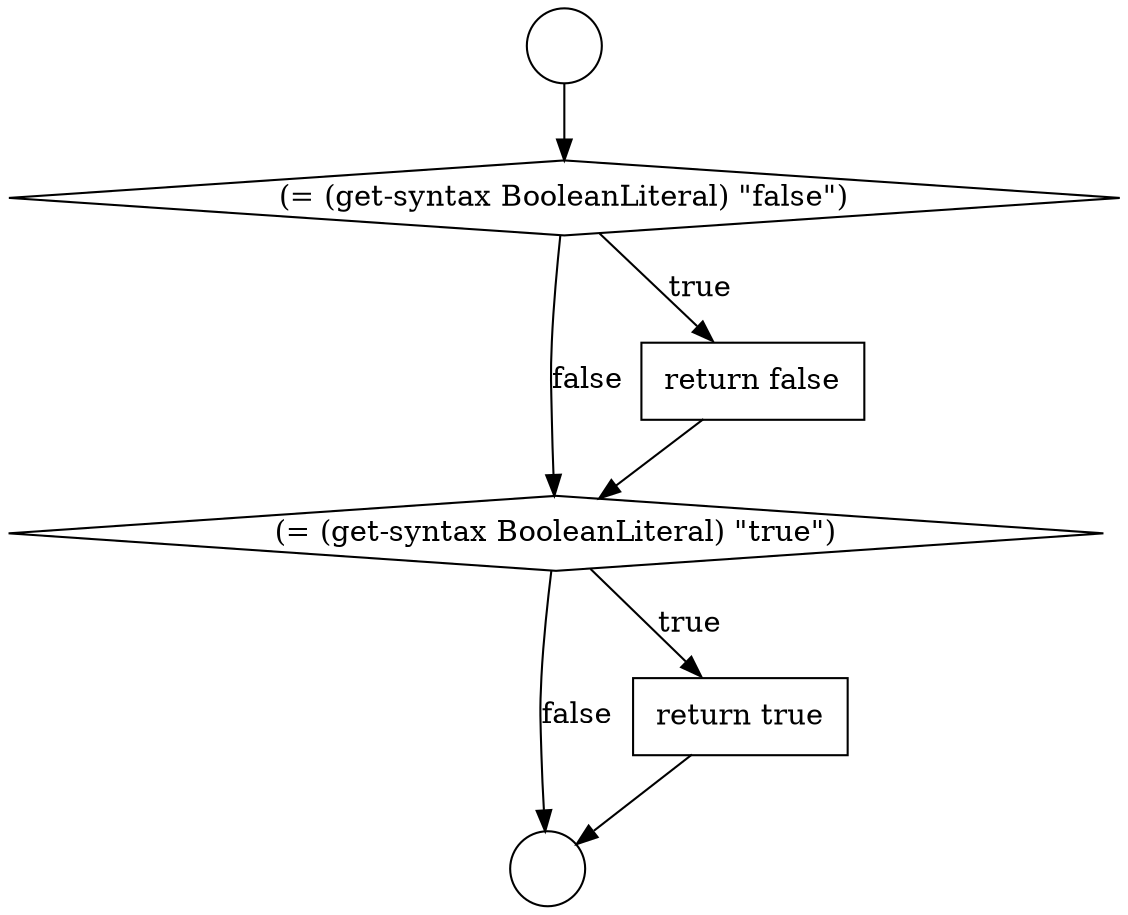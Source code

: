 digraph {
  node3300 [shape=circle label=" " color="black" fillcolor="white" style=filled]
  node3299 [shape=circle label=" " color="black" fillcolor="white" style=filled]
  node3301 [shape=diamond, label=<<font color="black">(= (get-syntax BooleanLiteral) &quot;false&quot;)</font>> color="black" fillcolor="white" style=filled]
  node3303 [shape=diamond, label=<<font color="black">(= (get-syntax BooleanLiteral) &quot;true&quot;)</font>> color="black" fillcolor="white" style=filled]
  node3304 [shape=none, margin=0, label=<<font color="black">
    <table border="0" cellborder="1" cellspacing="0" cellpadding="10">
      <tr><td align="left">return true</td></tr>
    </table>
  </font>> color="black" fillcolor="white" style=filled]
  node3302 [shape=none, margin=0, label=<<font color="black">
    <table border="0" cellborder="1" cellspacing="0" cellpadding="10">
      <tr><td align="left">return false</td></tr>
    </table>
  </font>> color="black" fillcolor="white" style=filled]
  node3301 -> node3302 [label=<<font color="black">true</font>> color="black"]
  node3301 -> node3303 [label=<<font color="black">false</font>> color="black"]
  node3304 -> node3300 [ color="black"]
  node3302 -> node3303 [ color="black"]
  node3299 -> node3301 [ color="black"]
  node3303 -> node3304 [label=<<font color="black">true</font>> color="black"]
  node3303 -> node3300 [label=<<font color="black">false</font>> color="black"]
}
